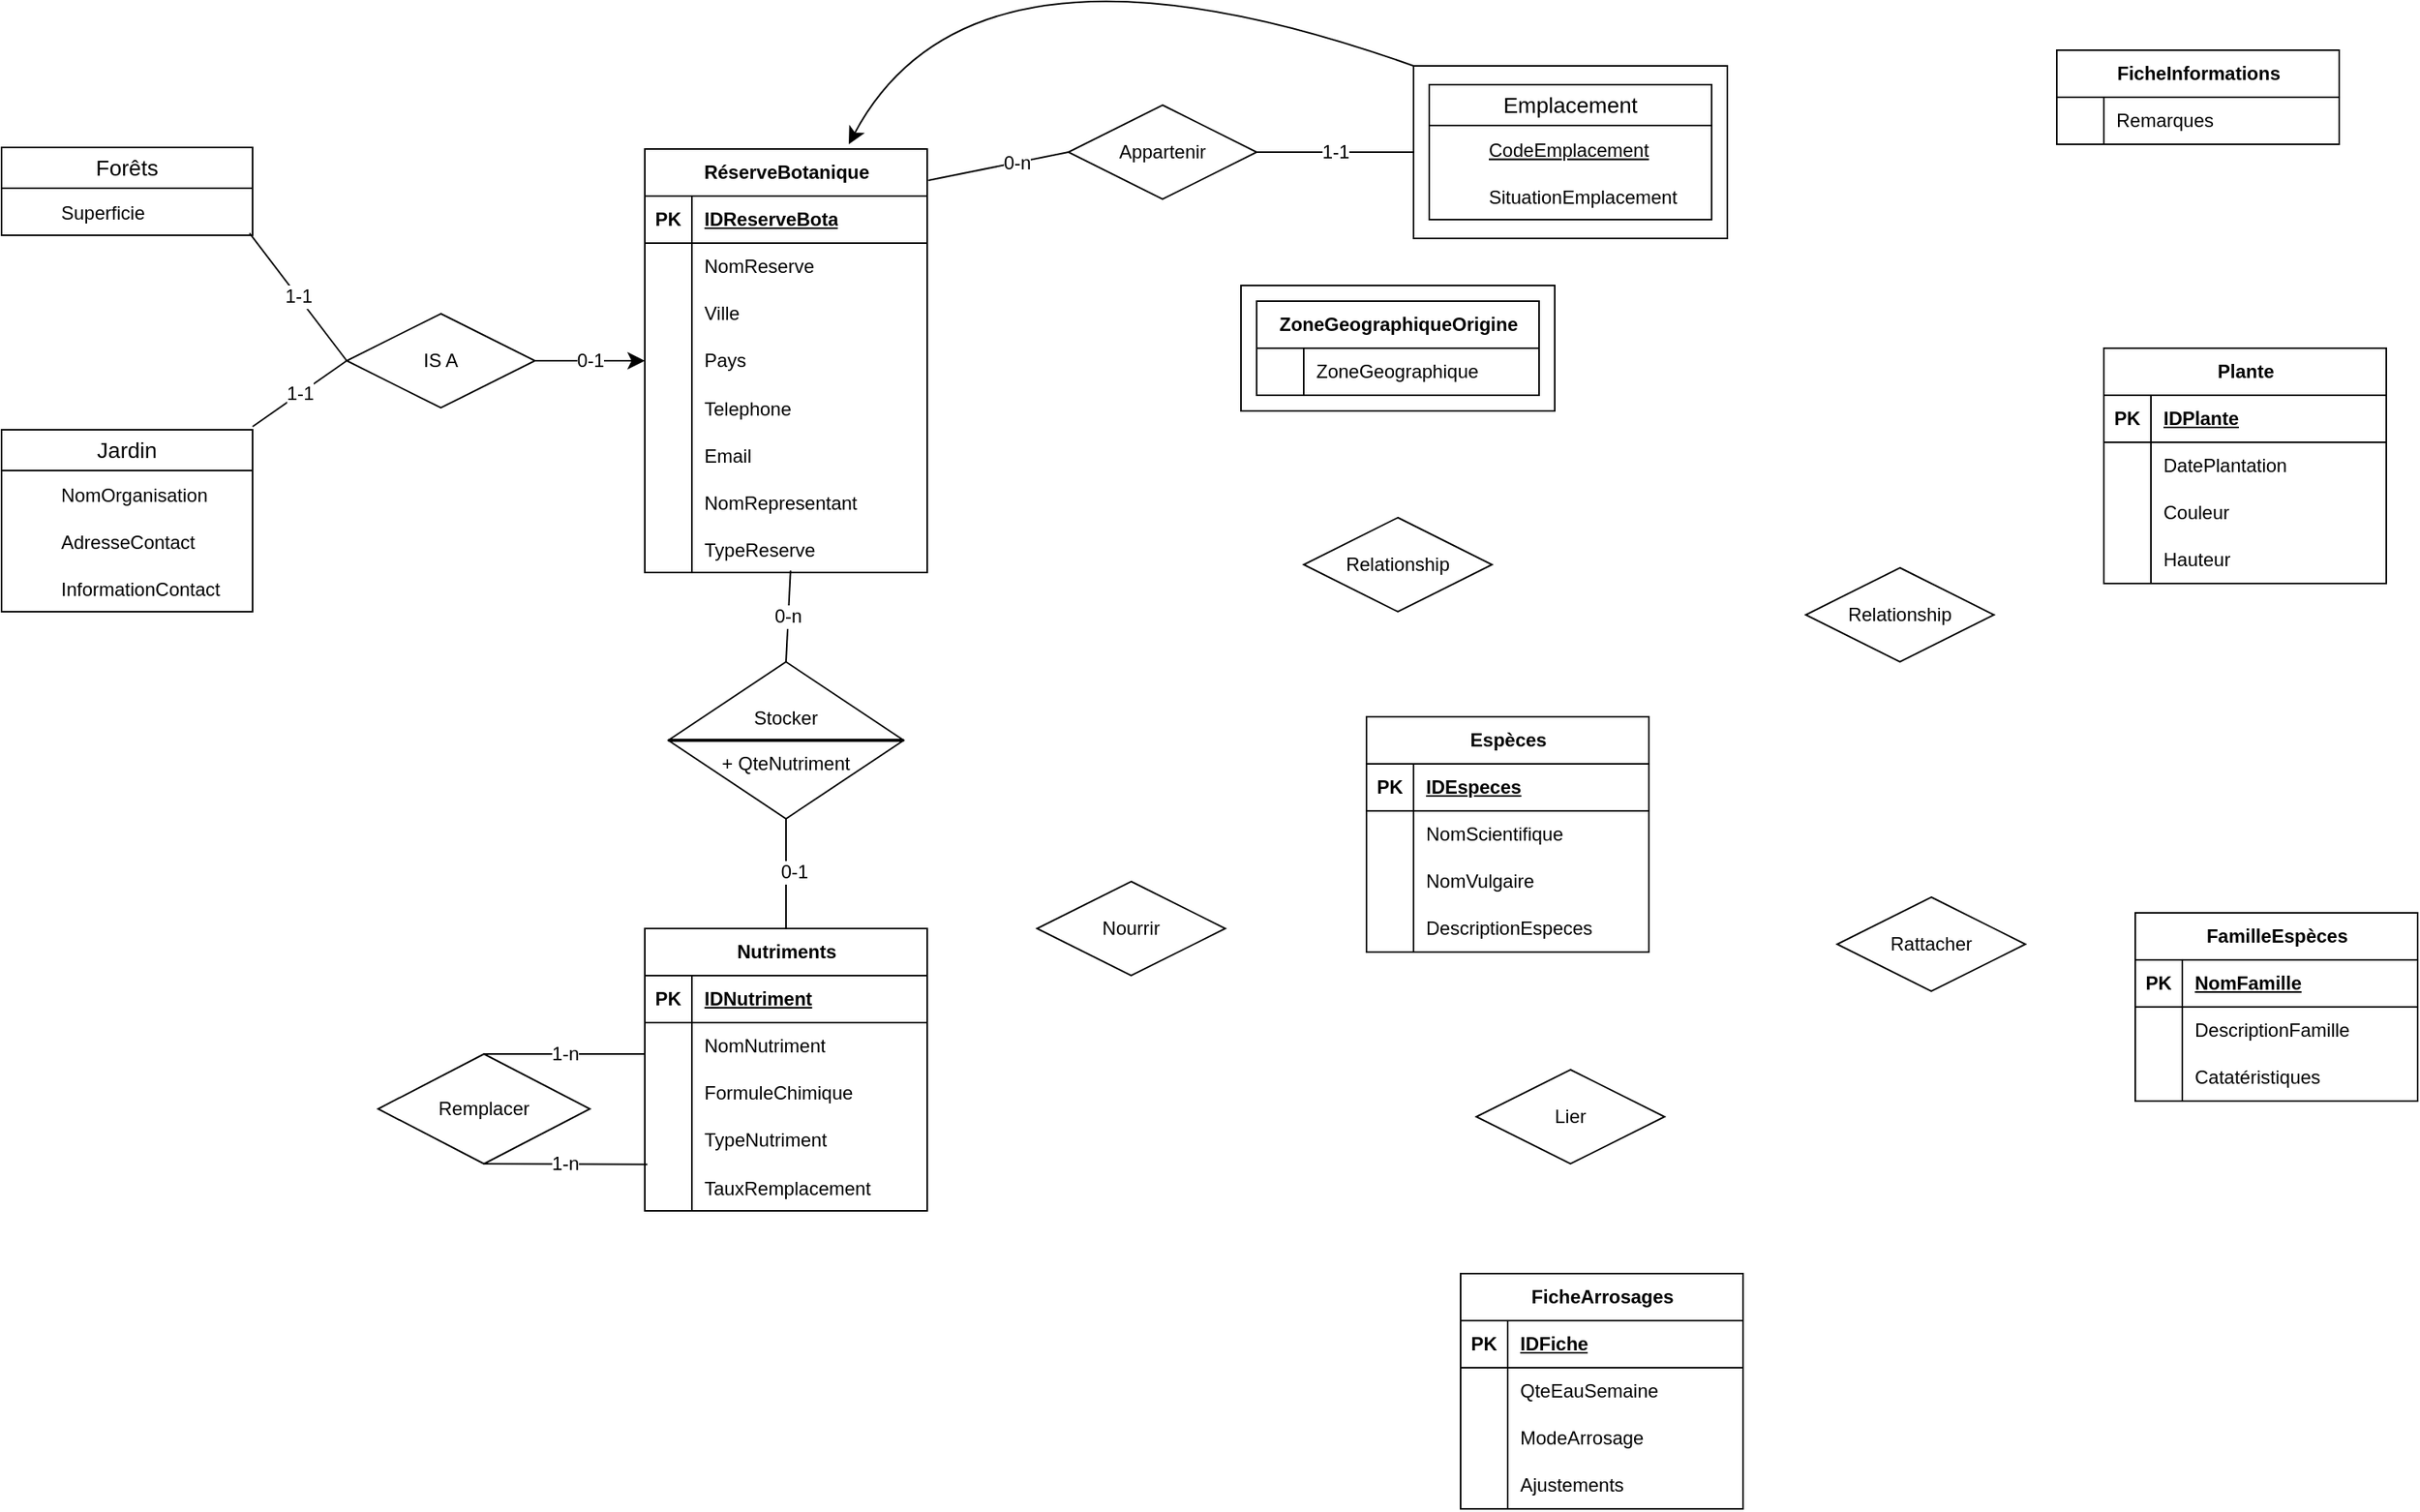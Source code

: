 <mxfile version="24.8.9">
  <diagram id="R2lEEEUBdFMjLlhIrx00" name="Page-1">
    <mxGraphModel dx="1656" dy="947" grid="1" gridSize="10" guides="1" tooltips="1" connect="1" arrows="1" fold="1" page="1" pageScale="1" pageWidth="850" pageHeight="1100" math="0" shadow="0" extFonts="Permanent Marker^https://fonts.googleapis.com/css?family=Permanent+Marker">
      <root>
        <mxCell id="0" />
        <mxCell id="1" parent="0" />
        <mxCell id="3-w4DbUCaK6T4jFXeFeL-981" value="" style="rounded=0;whiteSpace=wrap;html=1;" vertex="1" parent="1">
          <mxGeometry x="890" y="200" width="200" height="80" as="geometry" />
        </mxCell>
        <mxCell id="3-w4DbUCaK6T4jFXeFeL-849" value="" style="rounded=0;whiteSpace=wrap;html=1;" vertex="1" parent="1">
          <mxGeometry x="1000" y="60" width="200" height="110" as="geometry" />
        </mxCell>
        <mxCell id="3-w4DbUCaK6T4jFXeFeL-706" value="RéserveBotanique" style="shape=table;startSize=30;container=1;collapsible=1;childLayout=tableLayout;fixedRows=1;rowLines=0;fontStyle=1;align=center;resizeLast=1;html=1;" vertex="1" parent="1">
          <mxGeometry x="510" y="113" width="180" height="270" as="geometry" />
        </mxCell>
        <mxCell id="3-w4DbUCaK6T4jFXeFeL-707" value="" style="shape=tableRow;horizontal=0;startSize=0;swimlaneHead=0;swimlaneBody=0;fillColor=none;collapsible=0;dropTarget=0;points=[[0,0.5],[1,0.5]];portConstraint=eastwest;top=0;left=0;right=0;bottom=1;" vertex="1" parent="3-w4DbUCaK6T4jFXeFeL-706">
          <mxGeometry y="30" width="180" height="30" as="geometry" />
        </mxCell>
        <mxCell id="3-w4DbUCaK6T4jFXeFeL-708" value="PK" style="shape=partialRectangle;connectable=0;fillColor=none;top=0;left=0;bottom=0;right=0;fontStyle=1;overflow=hidden;whiteSpace=wrap;html=1;" vertex="1" parent="3-w4DbUCaK6T4jFXeFeL-707">
          <mxGeometry width="30" height="30" as="geometry">
            <mxRectangle width="30" height="30" as="alternateBounds" />
          </mxGeometry>
        </mxCell>
        <mxCell id="3-w4DbUCaK6T4jFXeFeL-709" value="IDReserveBota" style="shape=partialRectangle;connectable=0;fillColor=none;top=0;left=0;bottom=0;right=0;align=left;spacingLeft=6;fontStyle=5;overflow=hidden;whiteSpace=wrap;html=1;" vertex="1" parent="3-w4DbUCaK6T4jFXeFeL-707">
          <mxGeometry x="30" width="150" height="30" as="geometry">
            <mxRectangle width="150" height="30" as="alternateBounds" />
          </mxGeometry>
        </mxCell>
        <mxCell id="3-w4DbUCaK6T4jFXeFeL-710" value="" style="shape=tableRow;horizontal=0;startSize=0;swimlaneHead=0;swimlaneBody=0;fillColor=none;collapsible=0;dropTarget=0;points=[[0,0.5],[1,0.5]];portConstraint=eastwest;top=0;left=0;right=0;bottom=0;" vertex="1" parent="3-w4DbUCaK6T4jFXeFeL-706">
          <mxGeometry y="60" width="180" height="30" as="geometry" />
        </mxCell>
        <mxCell id="3-w4DbUCaK6T4jFXeFeL-711" value="" style="shape=partialRectangle;connectable=0;fillColor=none;top=0;left=0;bottom=0;right=0;editable=1;overflow=hidden;whiteSpace=wrap;html=1;" vertex="1" parent="3-w4DbUCaK6T4jFXeFeL-710">
          <mxGeometry width="30" height="30" as="geometry">
            <mxRectangle width="30" height="30" as="alternateBounds" />
          </mxGeometry>
        </mxCell>
        <mxCell id="3-w4DbUCaK6T4jFXeFeL-712" value="NomReserve" style="shape=partialRectangle;connectable=0;fillColor=none;top=0;left=0;bottom=0;right=0;align=left;spacingLeft=6;overflow=hidden;whiteSpace=wrap;html=1;" vertex="1" parent="3-w4DbUCaK6T4jFXeFeL-710">
          <mxGeometry x="30" width="150" height="30" as="geometry">
            <mxRectangle width="150" height="30" as="alternateBounds" />
          </mxGeometry>
        </mxCell>
        <mxCell id="3-w4DbUCaK6T4jFXeFeL-713" value="" style="shape=tableRow;horizontal=0;startSize=0;swimlaneHead=0;swimlaneBody=0;fillColor=none;collapsible=0;dropTarget=0;points=[[0,0.5],[1,0.5]];portConstraint=eastwest;top=0;left=0;right=0;bottom=0;" vertex="1" parent="3-w4DbUCaK6T4jFXeFeL-706">
          <mxGeometry y="90" width="180" height="30" as="geometry" />
        </mxCell>
        <mxCell id="3-w4DbUCaK6T4jFXeFeL-714" value="" style="shape=partialRectangle;connectable=0;fillColor=none;top=0;left=0;bottom=0;right=0;editable=1;overflow=hidden;whiteSpace=wrap;html=1;" vertex="1" parent="3-w4DbUCaK6T4jFXeFeL-713">
          <mxGeometry width="30" height="30" as="geometry">
            <mxRectangle width="30" height="30" as="alternateBounds" />
          </mxGeometry>
        </mxCell>
        <mxCell id="3-w4DbUCaK6T4jFXeFeL-715" value="Ville" style="shape=partialRectangle;connectable=0;fillColor=none;top=0;left=0;bottom=0;right=0;align=left;spacingLeft=6;overflow=hidden;whiteSpace=wrap;html=1;" vertex="1" parent="3-w4DbUCaK6T4jFXeFeL-713">
          <mxGeometry x="30" width="150" height="30" as="geometry">
            <mxRectangle width="150" height="30" as="alternateBounds" />
          </mxGeometry>
        </mxCell>
        <mxCell id="3-w4DbUCaK6T4jFXeFeL-716" value="" style="shape=tableRow;horizontal=0;startSize=0;swimlaneHead=0;swimlaneBody=0;fillColor=none;collapsible=0;dropTarget=0;points=[[0,0.5],[1,0.5]];portConstraint=eastwest;top=0;left=0;right=0;bottom=0;" vertex="1" parent="3-w4DbUCaK6T4jFXeFeL-706">
          <mxGeometry y="120" width="180" height="30" as="geometry" />
        </mxCell>
        <mxCell id="3-w4DbUCaK6T4jFXeFeL-717" value="" style="shape=partialRectangle;connectable=0;fillColor=none;top=0;left=0;bottom=0;right=0;editable=1;overflow=hidden;whiteSpace=wrap;html=1;" vertex="1" parent="3-w4DbUCaK6T4jFXeFeL-716">
          <mxGeometry width="30" height="30" as="geometry">
            <mxRectangle width="30" height="30" as="alternateBounds" />
          </mxGeometry>
        </mxCell>
        <mxCell id="3-w4DbUCaK6T4jFXeFeL-718" value="Pays" style="shape=partialRectangle;connectable=0;fillColor=none;top=0;left=0;bottom=0;right=0;align=left;spacingLeft=6;overflow=hidden;whiteSpace=wrap;html=1;" vertex="1" parent="3-w4DbUCaK6T4jFXeFeL-716">
          <mxGeometry x="30" width="150" height="30" as="geometry">
            <mxRectangle width="150" height="30" as="alternateBounds" />
          </mxGeometry>
        </mxCell>
        <mxCell id="3-w4DbUCaK6T4jFXeFeL-796" value="" style="shape=tableRow;horizontal=0;startSize=0;swimlaneHead=0;swimlaneBody=0;fillColor=none;collapsible=0;dropTarget=0;points=[[0,0.5],[1,0.5]];portConstraint=eastwest;top=0;left=0;right=0;bottom=0;" vertex="1" parent="3-w4DbUCaK6T4jFXeFeL-706">
          <mxGeometry y="150" width="180" height="30" as="geometry" />
        </mxCell>
        <mxCell id="3-w4DbUCaK6T4jFXeFeL-797" value="" style="shape=partialRectangle;connectable=0;fillColor=none;top=0;left=0;bottom=0;right=0;editable=1;overflow=hidden;" vertex="1" parent="3-w4DbUCaK6T4jFXeFeL-796">
          <mxGeometry width="30" height="30" as="geometry">
            <mxRectangle width="30" height="30" as="alternateBounds" />
          </mxGeometry>
        </mxCell>
        <mxCell id="3-w4DbUCaK6T4jFXeFeL-798" value="Telephone" style="shape=partialRectangle;connectable=0;fillColor=none;top=0;left=0;bottom=0;right=0;align=left;spacingLeft=6;overflow=hidden;" vertex="1" parent="3-w4DbUCaK6T4jFXeFeL-796">
          <mxGeometry x="30" width="150" height="30" as="geometry">
            <mxRectangle width="150" height="30" as="alternateBounds" />
          </mxGeometry>
        </mxCell>
        <mxCell id="3-w4DbUCaK6T4jFXeFeL-799" value="" style="shape=tableRow;horizontal=0;startSize=0;swimlaneHead=0;swimlaneBody=0;fillColor=none;collapsible=0;dropTarget=0;points=[[0,0.5],[1,0.5]];portConstraint=eastwest;top=0;left=0;right=0;bottom=0;" vertex="1" parent="3-w4DbUCaK6T4jFXeFeL-706">
          <mxGeometry y="180" width="180" height="30" as="geometry" />
        </mxCell>
        <mxCell id="3-w4DbUCaK6T4jFXeFeL-800" value="" style="shape=partialRectangle;connectable=0;fillColor=none;top=0;left=0;bottom=0;right=0;editable=1;overflow=hidden;" vertex="1" parent="3-w4DbUCaK6T4jFXeFeL-799">
          <mxGeometry width="30" height="30" as="geometry">
            <mxRectangle width="30" height="30" as="alternateBounds" />
          </mxGeometry>
        </mxCell>
        <mxCell id="3-w4DbUCaK6T4jFXeFeL-801" value="Email" style="shape=partialRectangle;connectable=0;fillColor=none;top=0;left=0;bottom=0;right=0;align=left;spacingLeft=6;overflow=hidden;" vertex="1" parent="3-w4DbUCaK6T4jFXeFeL-799">
          <mxGeometry x="30" width="150" height="30" as="geometry">
            <mxRectangle width="150" height="30" as="alternateBounds" />
          </mxGeometry>
        </mxCell>
        <mxCell id="3-w4DbUCaK6T4jFXeFeL-793" value="" style="shape=tableRow;horizontal=0;startSize=0;swimlaneHead=0;swimlaneBody=0;fillColor=none;collapsible=0;dropTarget=0;points=[[0,0.5],[1,0.5]];portConstraint=eastwest;top=0;left=0;right=0;bottom=0;" vertex="1" parent="3-w4DbUCaK6T4jFXeFeL-706">
          <mxGeometry y="210" width="180" height="30" as="geometry" />
        </mxCell>
        <mxCell id="3-w4DbUCaK6T4jFXeFeL-794" value="" style="shape=partialRectangle;connectable=0;fillColor=none;top=0;left=0;bottom=0;right=0;editable=1;overflow=hidden;" vertex="1" parent="3-w4DbUCaK6T4jFXeFeL-793">
          <mxGeometry width="30" height="30" as="geometry">
            <mxRectangle width="30" height="30" as="alternateBounds" />
          </mxGeometry>
        </mxCell>
        <mxCell id="3-w4DbUCaK6T4jFXeFeL-795" value="NomRepresentant" style="shape=partialRectangle;connectable=0;fillColor=none;top=0;left=0;bottom=0;right=0;align=left;spacingLeft=6;overflow=hidden;" vertex="1" parent="3-w4DbUCaK6T4jFXeFeL-793">
          <mxGeometry x="30" width="150" height="30" as="geometry">
            <mxRectangle width="150" height="30" as="alternateBounds" />
          </mxGeometry>
        </mxCell>
        <mxCell id="3-w4DbUCaK6T4jFXeFeL-802" value="" style="shape=tableRow;horizontal=0;startSize=0;swimlaneHead=0;swimlaneBody=0;fillColor=none;collapsible=0;dropTarget=0;points=[[0,0.5],[1,0.5]];portConstraint=eastwest;top=0;left=0;right=0;bottom=0;" vertex="1" parent="3-w4DbUCaK6T4jFXeFeL-706">
          <mxGeometry y="240" width="180" height="30" as="geometry" />
        </mxCell>
        <mxCell id="3-w4DbUCaK6T4jFXeFeL-803" value="" style="shape=partialRectangle;connectable=0;fillColor=none;top=0;left=0;bottom=0;right=0;editable=1;overflow=hidden;" vertex="1" parent="3-w4DbUCaK6T4jFXeFeL-802">
          <mxGeometry width="30" height="30" as="geometry">
            <mxRectangle width="30" height="30" as="alternateBounds" />
          </mxGeometry>
        </mxCell>
        <mxCell id="3-w4DbUCaK6T4jFXeFeL-804" value="TypeReserve" style="shape=partialRectangle;connectable=0;fillColor=none;top=0;left=0;bottom=0;right=0;align=left;spacingLeft=6;overflow=hidden;" vertex="1" parent="3-w4DbUCaK6T4jFXeFeL-802">
          <mxGeometry x="30" width="150" height="30" as="geometry">
            <mxRectangle width="150" height="30" as="alternateBounds" />
          </mxGeometry>
        </mxCell>
        <mxCell id="3-w4DbUCaK6T4jFXeFeL-722" value="Forêts" style="swimlane;fontStyle=0;childLayout=stackLayout;horizontal=1;startSize=26;horizontalStack=0;resizeParent=1;resizeParentMax=0;resizeLast=0;collapsible=1;marginBottom=0;align=center;fontSize=14;margin=3;double=1;whiteSpace=wrap;" vertex="1" parent="1">
          <mxGeometry x="100" y="112" width="160" height="56" as="geometry" />
        </mxCell>
        <mxCell id="3-w4DbUCaK6T4jFXeFeL-764" value="" style="shape=table;startSize=0;container=1;collapsible=1;childLayout=tableLayout;fixedRows=1;rowLines=0;fontStyle=0;align=center;resizeLast=1;strokeColor=none;fillColor=none;collapsible=0;whiteSpace=wrap;html=1;" vertex="1" parent="3-w4DbUCaK6T4jFXeFeL-722">
          <mxGeometry y="26" width="160" height="30" as="geometry" />
        </mxCell>
        <mxCell id="3-w4DbUCaK6T4jFXeFeL-765" value="" style="shape=tableRow;horizontal=0;startSize=0;swimlaneHead=0;swimlaneBody=0;fillColor=none;collapsible=0;dropTarget=0;points=[[0,0.5],[1,0.5]];portConstraint=eastwest;top=0;left=0;right=0;bottom=0;" vertex="1" parent="3-w4DbUCaK6T4jFXeFeL-764">
          <mxGeometry width="160" height="30" as="geometry" />
        </mxCell>
        <mxCell id="3-w4DbUCaK6T4jFXeFeL-766" value="" style="shape=partialRectangle;connectable=0;fillColor=none;top=0;left=0;bottom=0;right=0;editable=1;overflow=hidden;" vertex="1" parent="3-w4DbUCaK6T4jFXeFeL-765">
          <mxGeometry width="30" height="30" as="geometry">
            <mxRectangle width="30" height="30" as="alternateBounds" />
          </mxGeometry>
        </mxCell>
        <mxCell id="3-w4DbUCaK6T4jFXeFeL-767" value="Superficie" style="shape=partialRectangle;connectable=0;fillColor=none;top=0;left=0;bottom=0;right=0;align=left;spacingLeft=6;overflow=hidden;" vertex="1" parent="3-w4DbUCaK6T4jFXeFeL-765">
          <mxGeometry x="30" width="130" height="30" as="geometry">
            <mxRectangle width="130" height="30" as="alternateBounds" />
          </mxGeometry>
        </mxCell>
        <mxCell id="3-w4DbUCaK6T4jFXeFeL-850" value="Emplacement" style="swimlane;fontStyle=0;childLayout=stackLayout;horizontal=1;startSize=26;horizontalStack=0;resizeParent=1;resizeParentMax=0;resizeLast=0;collapsible=1;marginBottom=0;align=center;fontSize=14;margin=3;double=1;whiteSpace=wrap;" vertex="1" parent="1">
          <mxGeometry x="1010" y="72" width="180" height="86" as="geometry" />
        </mxCell>
        <mxCell id="3-w4DbUCaK6T4jFXeFeL-851" value="" style="shape=table;startSize=0;container=1;collapsible=1;childLayout=tableLayout;fixedRows=1;rowLines=0;fontStyle=0;align=center;resizeLast=1;strokeColor=none;fillColor=none;collapsible=0;whiteSpace=wrap;html=1;" vertex="1" parent="3-w4DbUCaK6T4jFXeFeL-850">
          <mxGeometry y="26" width="180" height="60" as="geometry" />
        </mxCell>
        <mxCell id="3-w4DbUCaK6T4jFXeFeL-852" value="" style="shape=tableRow;horizontal=0;startSize=0;swimlaneHead=0;swimlaneBody=0;fillColor=none;collapsible=0;dropTarget=0;points=[[0,0.5],[1,0.5]];portConstraint=eastwest;top=0;left=0;right=0;bottom=0;" vertex="1" parent="3-w4DbUCaK6T4jFXeFeL-851">
          <mxGeometry width="180" height="30" as="geometry" />
        </mxCell>
        <mxCell id="3-w4DbUCaK6T4jFXeFeL-853" value="" style="shape=partialRectangle;connectable=0;fillColor=none;top=0;left=0;bottom=0;right=0;editable=1;overflow=hidden;" vertex="1" parent="3-w4DbUCaK6T4jFXeFeL-852">
          <mxGeometry width="30" height="30" as="geometry">
            <mxRectangle width="30" height="30" as="alternateBounds" />
          </mxGeometry>
        </mxCell>
        <mxCell id="3-w4DbUCaK6T4jFXeFeL-854" value="CodeEmplacement" style="shape=partialRectangle;connectable=0;fillColor=none;top=0;left=0;bottom=0;right=0;align=left;spacingLeft=6;overflow=hidden;fontStyle=4" vertex="1" parent="3-w4DbUCaK6T4jFXeFeL-852">
          <mxGeometry x="30" width="150" height="30" as="geometry">
            <mxRectangle width="150" height="30" as="alternateBounds" />
          </mxGeometry>
        </mxCell>
        <mxCell id="3-w4DbUCaK6T4jFXeFeL-857" value="" style="shape=tableRow;horizontal=0;startSize=0;swimlaneHead=0;swimlaneBody=0;fillColor=none;collapsible=0;dropTarget=0;points=[[0,0.5],[1,0.5]];portConstraint=eastwest;top=0;left=0;right=0;bottom=0;" vertex="1" parent="3-w4DbUCaK6T4jFXeFeL-851">
          <mxGeometry y="30" width="180" height="30" as="geometry" />
        </mxCell>
        <mxCell id="3-w4DbUCaK6T4jFXeFeL-858" value="" style="shape=partialRectangle;connectable=0;fillColor=none;top=0;left=0;bottom=0;right=0;editable=1;overflow=hidden;" vertex="1" parent="3-w4DbUCaK6T4jFXeFeL-857">
          <mxGeometry width="30" height="30" as="geometry">
            <mxRectangle width="30" height="30" as="alternateBounds" />
          </mxGeometry>
        </mxCell>
        <mxCell id="3-w4DbUCaK6T4jFXeFeL-859" value="SituationEmplacement" style="shape=partialRectangle;connectable=0;fillColor=none;top=0;left=0;bottom=0;right=0;align=left;spacingLeft=6;overflow=hidden;" vertex="1" parent="3-w4DbUCaK6T4jFXeFeL-857">
          <mxGeometry x="30" width="150" height="30" as="geometry">
            <mxRectangle width="150" height="30" as="alternateBounds" />
          </mxGeometry>
        </mxCell>
        <mxCell id="3-w4DbUCaK6T4jFXeFeL-769" value="Jardin" style="swimlane;fontStyle=0;childLayout=stackLayout;horizontal=1;startSize=26;horizontalStack=0;resizeParent=1;resizeParentMax=0;resizeLast=0;collapsible=1;marginBottom=0;align=center;fontSize=14;margin=3;double=1;whiteSpace=wrap;" vertex="1" parent="1">
          <mxGeometry x="100" y="292" width="160" height="116" as="geometry" />
        </mxCell>
        <mxCell id="3-w4DbUCaK6T4jFXeFeL-770" value="" style="shape=table;startSize=0;container=1;collapsible=1;childLayout=tableLayout;fixedRows=1;rowLines=0;fontStyle=0;align=center;resizeLast=1;strokeColor=none;fillColor=none;collapsible=0;whiteSpace=wrap;html=1;" vertex="1" parent="3-w4DbUCaK6T4jFXeFeL-769">
          <mxGeometry y="26" width="160" height="90" as="geometry" />
        </mxCell>
        <mxCell id="3-w4DbUCaK6T4jFXeFeL-771" value="" style="shape=tableRow;horizontal=0;startSize=0;swimlaneHead=0;swimlaneBody=0;fillColor=none;collapsible=0;dropTarget=0;points=[[0,0.5],[1,0.5]];portConstraint=eastwest;top=0;left=0;right=0;bottom=0;" vertex="1" parent="3-w4DbUCaK6T4jFXeFeL-770">
          <mxGeometry width="160" height="30" as="geometry" />
        </mxCell>
        <mxCell id="3-w4DbUCaK6T4jFXeFeL-772" value="" style="shape=partialRectangle;connectable=0;fillColor=none;top=0;left=0;bottom=0;right=0;editable=1;overflow=hidden;" vertex="1" parent="3-w4DbUCaK6T4jFXeFeL-771">
          <mxGeometry width="30" height="30" as="geometry">
            <mxRectangle width="30" height="30" as="alternateBounds" />
          </mxGeometry>
        </mxCell>
        <mxCell id="3-w4DbUCaK6T4jFXeFeL-773" value="NomOrganisation" style="shape=partialRectangle;connectable=0;fillColor=none;top=0;left=0;bottom=0;right=0;align=left;spacingLeft=6;overflow=hidden;" vertex="1" parent="3-w4DbUCaK6T4jFXeFeL-771">
          <mxGeometry x="30" width="130" height="30" as="geometry">
            <mxRectangle width="130" height="30" as="alternateBounds" />
          </mxGeometry>
        </mxCell>
        <mxCell id="3-w4DbUCaK6T4jFXeFeL-787" value="" style="shape=tableRow;horizontal=0;startSize=0;swimlaneHead=0;swimlaneBody=0;fillColor=none;collapsible=0;dropTarget=0;points=[[0,0.5],[1,0.5]];portConstraint=eastwest;top=0;left=0;right=0;bottom=0;" vertex="1" parent="3-w4DbUCaK6T4jFXeFeL-770">
          <mxGeometry y="30" width="160" height="30" as="geometry" />
        </mxCell>
        <mxCell id="3-w4DbUCaK6T4jFXeFeL-788" value="" style="shape=partialRectangle;connectable=0;fillColor=none;top=0;left=0;bottom=0;right=0;editable=1;overflow=hidden;" vertex="1" parent="3-w4DbUCaK6T4jFXeFeL-787">
          <mxGeometry width="30" height="30" as="geometry">
            <mxRectangle width="30" height="30" as="alternateBounds" />
          </mxGeometry>
        </mxCell>
        <mxCell id="3-w4DbUCaK6T4jFXeFeL-789" value="AdresseContact" style="shape=partialRectangle;connectable=0;fillColor=none;top=0;left=0;bottom=0;right=0;align=left;spacingLeft=6;overflow=hidden;" vertex="1" parent="3-w4DbUCaK6T4jFXeFeL-787">
          <mxGeometry x="30" width="130" height="30" as="geometry">
            <mxRectangle width="130" height="30" as="alternateBounds" />
          </mxGeometry>
        </mxCell>
        <mxCell id="3-w4DbUCaK6T4jFXeFeL-790" value="" style="shape=tableRow;horizontal=0;startSize=0;swimlaneHead=0;swimlaneBody=0;fillColor=none;collapsible=0;dropTarget=0;points=[[0,0.5],[1,0.5]];portConstraint=eastwest;top=0;left=0;right=0;bottom=0;" vertex="1" parent="3-w4DbUCaK6T4jFXeFeL-770">
          <mxGeometry y="60" width="160" height="30" as="geometry" />
        </mxCell>
        <mxCell id="3-w4DbUCaK6T4jFXeFeL-791" value="" style="shape=partialRectangle;connectable=0;fillColor=none;top=0;left=0;bottom=0;right=0;editable=1;overflow=hidden;" vertex="1" parent="3-w4DbUCaK6T4jFXeFeL-790">
          <mxGeometry width="30" height="30" as="geometry">
            <mxRectangle width="30" height="30" as="alternateBounds" />
          </mxGeometry>
        </mxCell>
        <mxCell id="3-w4DbUCaK6T4jFXeFeL-792" value="InformationContact" style="shape=partialRectangle;connectable=0;fillColor=none;top=0;left=0;bottom=0;right=0;align=left;spacingLeft=6;overflow=hidden;" vertex="1" parent="3-w4DbUCaK6T4jFXeFeL-790">
          <mxGeometry x="30" width="130" height="30" as="geometry">
            <mxRectangle width="130" height="30" as="alternateBounds" />
          </mxGeometry>
        </mxCell>
        <mxCell id="3-w4DbUCaK6T4jFXeFeL-806" value="IS A" style="shape=rhombus;perimeter=rhombusPerimeter;whiteSpace=wrap;html=1;align=center;" vertex="1" parent="1">
          <mxGeometry x="320" y="218" width="120" height="60" as="geometry" />
        </mxCell>
        <mxCell id="3-w4DbUCaK6T4jFXeFeL-813" value="1-1" style="endArrow=none;html=1;rounded=0;fontSize=12;startSize=8;endSize=8;curved=1;exitX=0.988;exitY=0.956;exitDx=0;exitDy=0;entryX=0;entryY=0.5;entryDx=0;entryDy=0;exitPerimeter=0;" edge="1" parent="1" source="3-w4DbUCaK6T4jFXeFeL-765" target="3-w4DbUCaK6T4jFXeFeL-806">
          <mxGeometry relative="1" as="geometry">
            <mxPoint x="270" y="180" as="sourcePoint" />
            <mxPoint x="460" y="160" as="targetPoint" />
          </mxGeometry>
        </mxCell>
        <mxCell id="3-w4DbUCaK6T4jFXeFeL-814" value="1-1" style="endArrow=none;html=1;rounded=0;fontSize=12;startSize=8;endSize=8;curved=1;entryX=0;entryY=0.5;entryDx=0;entryDy=0;" edge="1" parent="1" target="3-w4DbUCaK6T4jFXeFeL-806">
          <mxGeometry relative="1" as="geometry">
            <mxPoint x="260" y="290" as="sourcePoint" />
            <mxPoint x="470" y="330" as="targetPoint" />
          </mxGeometry>
        </mxCell>
        <mxCell id="3-w4DbUCaK6T4jFXeFeL-816" value="Nutriments" style="shape=table;startSize=30;container=1;collapsible=1;childLayout=tableLayout;fixedRows=1;rowLines=0;fontStyle=1;align=center;resizeLast=1;html=1;" vertex="1" parent="1">
          <mxGeometry x="510" y="610" width="180" height="180" as="geometry" />
        </mxCell>
        <mxCell id="3-w4DbUCaK6T4jFXeFeL-817" value="" style="shape=tableRow;horizontal=0;startSize=0;swimlaneHead=0;swimlaneBody=0;fillColor=none;collapsible=0;dropTarget=0;points=[[0,0.5],[1,0.5]];portConstraint=eastwest;top=0;left=0;right=0;bottom=1;" vertex="1" parent="3-w4DbUCaK6T4jFXeFeL-816">
          <mxGeometry y="30" width="180" height="30" as="geometry" />
        </mxCell>
        <mxCell id="3-w4DbUCaK6T4jFXeFeL-818" value="PK" style="shape=partialRectangle;connectable=0;fillColor=none;top=0;left=0;bottom=0;right=0;fontStyle=1;overflow=hidden;whiteSpace=wrap;html=1;" vertex="1" parent="3-w4DbUCaK6T4jFXeFeL-817">
          <mxGeometry width="30" height="30" as="geometry">
            <mxRectangle width="30" height="30" as="alternateBounds" />
          </mxGeometry>
        </mxCell>
        <mxCell id="3-w4DbUCaK6T4jFXeFeL-819" value="IDNutriment" style="shape=partialRectangle;connectable=0;fillColor=none;top=0;left=0;bottom=0;right=0;align=left;spacingLeft=6;fontStyle=5;overflow=hidden;whiteSpace=wrap;html=1;" vertex="1" parent="3-w4DbUCaK6T4jFXeFeL-817">
          <mxGeometry x="30" width="150" height="30" as="geometry">
            <mxRectangle width="150" height="30" as="alternateBounds" />
          </mxGeometry>
        </mxCell>
        <mxCell id="3-w4DbUCaK6T4jFXeFeL-820" value="" style="shape=tableRow;horizontal=0;startSize=0;swimlaneHead=0;swimlaneBody=0;fillColor=none;collapsible=0;dropTarget=0;points=[[0,0.5],[1,0.5]];portConstraint=eastwest;top=0;left=0;right=0;bottom=0;" vertex="1" parent="3-w4DbUCaK6T4jFXeFeL-816">
          <mxGeometry y="60" width="180" height="30" as="geometry" />
        </mxCell>
        <mxCell id="3-w4DbUCaK6T4jFXeFeL-821" value="" style="shape=partialRectangle;connectable=0;fillColor=none;top=0;left=0;bottom=0;right=0;editable=1;overflow=hidden;whiteSpace=wrap;html=1;" vertex="1" parent="3-w4DbUCaK6T4jFXeFeL-820">
          <mxGeometry width="30" height="30" as="geometry">
            <mxRectangle width="30" height="30" as="alternateBounds" />
          </mxGeometry>
        </mxCell>
        <mxCell id="3-w4DbUCaK6T4jFXeFeL-822" value="NomNutriment" style="shape=partialRectangle;connectable=0;fillColor=none;top=0;left=0;bottom=0;right=0;align=left;spacingLeft=6;overflow=hidden;whiteSpace=wrap;html=1;" vertex="1" parent="3-w4DbUCaK6T4jFXeFeL-820">
          <mxGeometry x="30" width="150" height="30" as="geometry">
            <mxRectangle width="150" height="30" as="alternateBounds" />
          </mxGeometry>
        </mxCell>
        <mxCell id="3-w4DbUCaK6T4jFXeFeL-823" value="" style="shape=tableRow;horizontal=0;startSize=0;swimlaneHead=0;swimlaneBody=0;fillColor=none;collapsible=0;dropTarget=0;points=[[0,0.5],[1,0.5]];portConstraint=eastwest;top=0;left=0;right=0;bottom=0;" vertex="1" parent="3-w4DbUCaK6T4jFXeFeL-816">
          <mxGeometry y="90" width="180" height="30" as="geometry" />
        </mxCell>
        <mxCell id="3-w4DbUCaK6T4jFXeFeL-824" value="" style="shape=partialRectangle;connectable=0;fillColor=none;top=0;left=0;bottom=0;right=0;editable=1;overflow=hidden;whiteSpace=wrap;html=1;" vertex="1" parent="3-w4DbUCaK6T4jFXeFeL-823">
          <mxGeometry width="30" height="30" as="geometry">
            <mxRectangle width="30" height="30" as="alternateBounds" />
          </mxGeometry>
        </mxCell>
        <mxCell id="3-w4DbUCaK6T4jFXeFeL-825" value="FormuleChimique" style="shape=partialRectangle;connectable=0;fillColor=none;top=0;left=0;bottom=0;right=0;align=left;spacingLeft=6;overflow=hidden;whiteSpace=wrap;html=1;" vertex="1" parent="3-w4DbUCaK6T4jFXeFeL-823">
          <mxGeometry x="30" width="150" height="30" as="geometry">
            <mxRectangle width="150" height="30" as="alternateBounds" />
          </mxGeometry>
        </mxCell>
        <mxCell id="3-w4DbUCaK6T4jFXeFeL-826" value="" style="shape=tableRow;horizontal=0;startSize=0;swimlaneHead=0;swimlaneBody=0;fillColor=none;collapsible=0;dropTarget=0;points=[[0,0.5],[1,0.5]];portConstraint=eastwest;top=0;left=0;right=0;bottom=0;" vertex="1" parent="3-w4DbUCaK6T4jFXeFeL-816">
          <mxGeometry y="120" width="180" height="30" as="geometry" />
        </mxCell>
        <mxCell id="3-w4DbUCaK6T4jFXeFeL-827" value="" style="shape=partialRectangle;connectable=0;fillColor=none;top=0;left=0;bottom=0;right=0;editable=1;overflow=hidden;whiteSpace=wrap;html=1;" vertex="1" parent="3-w4DbUCaK6T4jFXeFeL-826">
          <mxGeometry width="30" height="30" as="geometry">
            <mxRectangle width="30" height="30" as="alternateBounds" />
          </mxGeometry>
        </mxCell>
        <mxCell id="3-w4DbUCaK6T4jFXeFeL-828" value="TypeNutriment" style="shape=partialRectangle;connectable=0;fillColor=none;top=0;left=0;bottom=0;right=0;align=left;spacingLeft=6;overflow=hidden;whiteSpace=wrap;html=1;" vertex="1" parent="3-w4DbUCaK6T4jFXeFeL-826">
          <mxGeometry x="30" width="150" height="30" as="geometry">
            <mxRectangle width="150" height="30" as="alternateBounds" />
          </mxGeometry>
        </mxCell>
        <mxCell id="3-w4DbUCaK6T4jFXeFeL-829" value="" style="shape=tableRow;horizontal=0;startSize=0;swimlaneHead=0;swimlaneBody=0;fillColor=none;collapsible=0;dropTarget=0;points=[[0,0.5],[1,0.5]];portConstraint=eastwest;top=0;left=0;right=0;bottom=0;" vertex="1" parent="3-w4DbUCaK6T4jFXeFeL-816">
          <mxGeometry y="150" width="180" height="30" as="geometry" />
        </mxCell>
        <mxCell id="3-w4DbUCaK6T4jFXeFeL-830" value="" style="shape=partialRectangle;connectable=0;fillColor=none;top=0;left=0;bottom=0;right=0;editable=1;overflow=hidden;" vertex="1" parent="3-w4DbUCaK6T4jFXeFeL-829">
          <mxGeometry width="30" height="30" as="geometry">
            <mxRectangle width="30" height="30" as="alternateBounds" />
          </mxGeometry>
        </mxCell>
        <mxCell id="3-w4DbUCaK6T4jFXeFeL-831" value="TauxRemplacement" style="shape=partialRectangle;connectable=0;fillColor=none;top=0;left=0;bottom=0;right=0;align=left;spacingLeft=6;overflow=hidden;" vertex="1" parent="3-w4DbUCaK6T4jFXeFeL-829">
          <mxGeometry x="30" width="150" height="30" as="geometry">
            <mxRectangle width="150" height="30" as="alternateBounds" />
          </mxGeometry>
        </mxCell>
        <mxCell id="3-w4DbUCaK6T4jFXeFeL-837" value="Remplacer" style="shape=rhombus;perimeter=rhombusPerimeter;whiteSpace=wrap;html=1;align=center;" vertex="1" parent="1">
          <mxGeometry x="340" y="690" width="135" height="70" as="geometry" />
        </mxCell>
        <mxCell id="3-w4DbUCaK6T4jFXeFeL-838" value="1-n" style="endArrow=none;html=1;rounded=0;fontSize=12;startSize=8;endSize=8;curved=1;exitX=0.5;exitY=0;exitDx=0;exitDy=0;" edge="1" parent="1" source="3-w4DbUCaK6T4jFXeFeL-837">
          <mxGeometry relative="1" as="geometry">
            <mxPoint x="320" y="650" as="sourcePoint" />
            <mxPoint x="510" y="690" as="targetPoint" />
          </mxGeometry>
        </mxCell>
        <mxCell id="3-w4DbUCaK6T4jFXeFeL-839" value="1-n" style="endArrow=none;html=1;rounded=0;fontSize=12;startSize=8;endSize=8;curved=1;exitX=0.5;exitY=1;exitDx=0;exitDy=0;entryX=0.009;entryY=0.012;entryDx=0;entryDy=0;entryPerimeter=0;" edge="1" parent="1" source="3-w4DbUCaK6T4jFXeFeL-837" target="3-w4DbUCaK6T4jFXeFeL-829">
          <mxGeometry relative="1" as="geometry">
            <mxPoint x="290" y="860" as="sourcePoint" />
            <mxPoint x="460" y="830" as="targetPoint" />
          </mxGeometry>
        </mxCell>
        <mxCell id="3-w4DbUCaK6T4jFXeFeL-840" value="&lt;div&gt;Stocker&lt;/div&gt;&lt;div&gt;&lt;br&gt;&lt;/div&gt;&lt;div&gt;+ QteNutriment&lt;/div&gt;" style="shape=rhombus;perimeter=rhombusPerimeter;whiteSpace=wrap;html=1;align=center;" vertex="1" parent="1">
          <mxGeometry x="525" y="440" width="150" height="100" as="geometry" />
        </mxCell>
        <mxCell id="3-w4DbUCaK6T4jFXeFeL-843" value="" style="line;strokeWidth=2;html=1;" vertex="1" parent="1">
          <mxGeometry x="525" y="485" width="150" height="10" as="geometry" />
        </mxCell>
        <mxCell id="3-w4DbUCaK6T4jFXeFeL-846" value="" style="endArrow=none;html=1;rounded=0;fontSize=12;startSize=8;endSize=8;curved=1;entryX=0.5;entryY=0;entryDx=0;entryDy=0;exitX=0.5;exitY=1;exitDx=0;exitDy=0;" edge="1" parent="1" source="3-w4DbUCaK6T4jFXeFeL-840" target="3-w4DbUCaK6T4jFXeFeL-816">
          <mxGeometry relative="1" as="geometry">
            <mxPoint x="450" y="530" as="sourcePoint" />
            <mxPoint x="610" y="530" as="targetPoint" />
          </mxGeometry>
        </mxCell>
        <mxCell id="3-w4DbUCaK6T4jFXeFeL-847" value="0-1" style="edgeLabel;html=1;align=center;verticalAlign=middle;resizable=0;points=[];fontSize=12;" vertex="1" connectable="0" parent="3-w4DbUCaK6T4jFXeFeL-846">
          <mxGeometry x="-0.039" y="5" relative="1" as="geometry">
            <mxPoint as="offset" />
          </mxGeometry>
        </mxCell>
        <mxCell id="3-w4DbUCaK6T4jFXeFeL-848" value="0-n" style="endArrow=none;html=1;rounded=0;fontSize=12;startSize=8;endSize=8;curved=1;entryX=0.5;entryY=0;entryDx=0;entryDy=0;exitX=0.516;exitY=0.958;exitDx=0;exitDy=0;exitPerimeter=0;" edge="1" parent="1" source="3-w4DbUCaK6T4jFXeFeL-802" target="3-w4DbUCaK6T4jFXeFeL-840">
          <mxGeometry relative="1" as="geometry">
            <mxPoint x="610" y="390" as="sourcePoint" />
            <mxPoint x="560" y="440" as="targetPoint" />
          </mxGeometry>
        </mxCell>
        <mxCell id="3-w4DbUCaK6T4jFXeFeL-855" value="Appartenir" style="shape=rhombus;perimeter=rhombusPerimeter;whiteSpace=wrap;html=1;align=center;" vertex="1" parent="1">
          <mxGeometry x="780" y="85" width="120" height="60" as="geometry" />
        </mxCell>
        <mxCell id="3-w4DbUCaK6T4jFXeFeL-856" value="1-1" style="endArrow=none;html=1;rounded=0;fontSize=12;startSize=8;endSize=8;curved=1;entryX=0;entryY=0.5;entryDx=0;entryDy=0;exitX=1;exitY=0.5;exitDx=0;exitDy=0;" edge="1" parent="1" source="3-w4DbUCaK6T4jFXeFeL-855" target="3-w4DbUCaK6T4jFXeFeL-849">
          <mxGeometry relative="1" as="geometry">
            <mxPoint x="830" y="180" as="sourcePoint" />
            <mxPoint x="990" y="180" as="targetPoint" />
          </mxGeometry>
        </mxCell>
        <mxCell id="3-w4DbUCaK6T4jFXeFeL-861" value="" style="endArrow=none;html=1;rounded=0;fontSize=12;startSize=8;endSize=8;curved=1;entryX=0;entryY=0.5;entryDx=0;entryDy=0;exitX=1.004;exitY=0.074;exitDx=0;exitDy=0;exitPerimeter=0;" edge="1" parent="1">
          <mxGeometry relative="1" as="geometry">
            <mxPoint x="690.72" y="132.98" as="sourcePoint" />
            <mxPoint x="780" y="115" as="targetPoint" />
          </mxGeometry>
        </mxCell>
        <mxCell id="3-w4DbUCaK6T4jFXeFeL-862" value="0-n" style="edgeLabel;html=1;align=center;verticalAlign=middle;resizable=0;points=[];fontSize=12;" vertex="1" connectable="0" parent="3-w4DbUCaK6T4jFXeFeL-861">
          <mxGeometry x="0.249" relative="1" as="geometry">
            <mxPoint as="offset" />
          </mxGeometry>
        </mxCell>
        <mxCell id="3-w4DbUCaK6T4jFXeFeL-867" value="" style="endArrow=classic;html=1;rounded=0;fontSize=12;startSize=8;endSize=8;curved=1;exitX=0;exitY=0;exitDx=0;exitDy=0;" edge="1" parent="1" source="3-w4DbUCaK6T4jFXeFeL-849">
          <mxGeometry width="50" height="50" relative="1" as="geometry">
            <mxPoint x="860" y="430" as="sourcePoint" />
            <mxPoint x="640" y="110" as="targetPoint" />
            <Array as="points">
              <mxPoint x="720" y="-40" />
            </Array>
          </mxGeometry>
        </mxCell>
        <mxCell id="3-w4DbUCaK6T4jFXeFeL-869" value="0-1" style="endArrow=classic;html=1;rounded=0;fontSize=12;startSize=8;endSize=8;curved=1;entryX=0;entryY=0.5;entryDx=0;entryDy=0;exitX=1;exitY=0.5;exitDx=0;exitDy=0;" edge="1" parent="1" source="3-w4DbUCaK6T4jFXeFeL-806" target="3-w4DbUCaK6T4jFXeFeL-716">
          <mxGeometry width="50" height="50" relative="1" as="geometry">
            <mxPoint x="370" y="380" as="sourcePoint" />
            <mxPoint x="420" y="330" as="targetPoint" />
          </mxGeometry>
        </mxCell>
        <mxCell id="3-w4DbUCaK6T4jFXeFeL-870" value="Espèces" style="shape=table;startSize=30;container=1;collapsible=1;childLayout=tableLayout;fixedRows=1;rowLines=0;fontStyle=1;align=center;resizeLast=1;html=1;" vertex="1" parent="1">
          <mxGeometry x="970" y="475" width="180" height="150" as="geometry" />
        </mxCell>
        <mxCell id="3-w4DbUCaK6T4jFXeFeL-871" value="" style="shape=tableRow;horizontal=0;startSize=0;swimlaneHead=0;swimlaneBody=0;fillColor=none;collapsible=0;dropTarget=0;points=[[0,0.5],[1,0.5]];portConstraint=eastwest;top=0;left=0;right=0;bottom=1;" vertex="1" parent="3-w4DbUCaK6T4jFXeFeL-870">
          <mxGeometry y="30" width="180" height="30" as="geometry" />
        </mxCell>
        <mxCell id="3-w4DbUCaK6T4jFXeFeL-872" value="PK" style="shape=partialRectangle;connectable=0;fillColor=none;top=0;left=0;bottom=0;right=0;fontStyle=1;overflow=hidden;whiteSpace=wrap;html=1;" vertex="1" parent="3-w4DbUCaK6T4jFXeFeL-871">
          <mxGeometry width="30" height="30" as="geometry">
            <mxRectangle width="30" height="30" as="alternateBounds" />
          </mxGeometry>
        </mxCell>
        <mxCell id="3-w4DbUCaK6T4jFXeFeL-873" value="IDEspeces" style="shape=partialRectangle;connectable=0;fillColor=none;top=0;left=0;bottom=0;right=0;align=left;spacingLeft=6;fontStyle=5;overflow=hidden;whiteSpace=wrap;html=1;" vertex="1" parent="3-w4DbUCaK6T4jFXeFeL-871">
          <mxGeometry x="30" width="150" height="30" as="geometry">
            <mxRectangle width="150" height="30" as="alternateBounds" />
          </mxGeometry>
        </mxCell>
        <mxCell id="3-w4DbUCaK6T4jFXeFeL-874" value="" style="shape=tableRow;horizontal=0;startSize=0;swimlaneHead=0;swimlaneBody=0;fillColor=none;collapsible=0;dropTarget=0;points=[[0,0.5],[1,0.5]];portConstraint=eastwest;top=0;left=0;right=0;bottom=0;" vertex="1" parent="3-w4DbUCaK6T4jFXeFeL-870">
          <mxGeometry y="60" width="180" height="30" as="geometry" />
        </mxCell>
        <mxCell id="3-w4DbUCaK6T4jFXeFeL-875" value="" style="shape=partialRectangle;connectable=0;fillColor=none;top=0;left=0;bottom=0;right=0;editable=1;overflow=hidden;whiteSpace=wrap;html=1;" vertex="1" parent="3-w4DbUCaK6T4jFXeFeL-874">
          <mxGeometry width="30" height="30" as="geometry">
            <mxRectangle width="30" height="30" as="alternateBounds" />
          </mxGeometry>
        </mxCell>
        <mxCell id="3-w4DbUCaK6T4jFXeFeL-876" value="NomScientifique" style="shape=partialRectangle;connectable=0;fillColor=none;top=0;left=0;bottom=0;right=0;align=left;spacingLeft=6;overflow=hidden;whiteSpace=wrap;html=1;" vertex="1" parent="3-w4DbUCaK6T4jFXeFeL-874">
          <mxGeometry x="30" width="150" height="30" as="geometry">
            <mxRectangle width="150" height="30" as="alternateBounds" />
          </mxGeometry>
        </mxCell>
        <mxCell id="3-w4DbUCaK6T4jFXeFeL-877" value="" style="shape=tableRow;horizontal=0;startSize=0;swimlaneHead=0;swimlaneBody=0;fillColor=none;collapsible=0;dropTarget=0;points=[[0,0.5],[1,0.5]];portConstraint=eastwest;top=0;left=0;right=0;bottom=0;" vertex="1" parent="3-w4DbUCaK6T4jFXeFeL-870">
          <mxGeometry y="90" width="180" height="30" as="geometry" />
        </mxCell>
        <mxCell id="3-w4DbUCaK6T4jFXeFeL-878" value="" style="shape=partialRectangle;connectable=0;fillColor=none;top=0;left=0;bottom=0;right=0;editable=1;overflow=hidden;whiteSpace=wrap;html=1;" vertex="1" parent="3-w4DbUCaK6T4jFXeFeL-877">
          <mxGeometry width="30" height="30" as="geometry">
            <mxRectangle width="30" height="30" as="alternateBounds" />
          </mxGeometry>
        </mxCell>
        <mxCell id="3-w4DbUCaK6T4jFXeFeL-879" value="NomVulgaire" style="shape=partialRectangle;connectable=0;fillColor=none;top=0;left=0;bottom=0;right=0;align=left;spacingLeft=6;overflow=hidden;whiteSpace=wrap;html=1;" vertex="1" parent="3-w4DbUCaK6T4jFXeFeL-877">
          <mxGeometry x="30" width="150" height="30" as="geometry">
            <mxRectangle width="150" height="30" as="alternateBounds" />
          </mxGeometry>
        </mxCell>
        <mxCell id="3-w4DbUCaK6T4jFXeFeL-880" value="" style="shape=tableRow;horizontal=0;startSize=0;swimlaneHead=0;swimlaneBody=0;fillColor=none;collapsible=0;dropTarget=0;points=[[0,0.5],[1,0.5]];portConstraint=eastwest;top=0;left=0;right=0;bottom=0;" vertex="1" parent="3-w4DbUCaK6T4jFXeFeL-870">
          <mxGeometry y="120" width="180" height="30" as="geometry" />
        </mxCell>
        <mxCell id="3-w4DbUCaK6T4jFXeFeL-881" value="" style="shape=partialRectangle;connectable=0;fillColor=none;top=0;left=0;bottom=0;right=0;editable=1;overflow=hidden;whiteSpace=wrap;html=1;" vertex="1" parent="3-w4DbUCaK6T4jFXeFeL-880">
          <mxGeometry width="30" height="30" as="geometry">
            <mxRectangle width="30" height="30" as="alternateBounds" />
          </mxGeometry>
        </mxCell>
        <mxCell id="3-w4DbUCaK6T4jFXeFeL-882" value="DescriptionEspeces" style="shape=partialRectangle;connectable=0;fillColor=none;top=0;left=0;bottom=0;right=0;align=left;spacingLeft=6;overflow=hidden;whiteSpace=wrap;html=1;" vertex="1" parent="3-w4DbUCaK6T4jFXeFeL-880">
          <mxGeometry x="30" width="150" height="30" as="geometry">
            <mxRectangle width="150" height="30" as="alternateBounds" />
          </mxGeometry>
        </mxCell>
        <mxCell id="3-w4DbUCaK6T4jFXeFeL-883" value="FicheArrosages" style="shape=table;startSize=30;container=1;collapsible=1;childLayout=tableLayout;fixedRows=1;rowLines=0;fontStyle=1;align=center;resizeLast=1;html=1;" vertex="1" parent="1">
          <mxGeometry x="1030" y="830" width="180" height="150" as="geometry" />
        </mxCell>
        <mxCell id="3-w4DbUCaK6T4jFXeFeL-884" value="" style="shape=tableRow;horizontal=0;startSize=0;swimlaneHead=0;swimlaneBody=0;fillColor=none;collapsible=0;dropTarget=0;points=[[0,0.5],[1,0.5]];portConstraint=eastwest;top=0;left=0;right=0;bottom=1;" vertex="1" parent="3-w4DbUCaK6T4jFXeFeL-883">
          <mxGeometry y="30" width="180" height="30" as="geometry" />
        </mxCell>
        <mxCell id="3-w4DbUCaK6T4jFXeFeL-885" value="PK" style="shape=partialRectangle;connectable=0;fillColor=none;top=0;left=0;bottom=0;right=0;fontStyle=1;overflow=hidden;whiteSpace=wrap;html=1;" vertex="1" parent="3-w4DbUCaK6T4jFXeFeL-884">
          <mxGeometry width="30" height="30" as="geometry">
            <mxRectangle width="30" height="30" as="alternateBounds" />
          </mxGeometry>
        </mxCell>
        <mxCell id="3-w4DbUCaK6T4jFXeFeL-886" value="IDFiche" style="shape=partialRectangle;connectable=0;fillColor=none;top=0;left=0;bottom=0;right=0;align=left;spacingLeft=6;fontStyle=5;overflow=hidden;whiteSpace=wrap;html=1;" vertex="1" parent="3-w4DbUCaK6T4jFXeFeL-884">
          <mxGeometry x="30" width="150" height="30" as="geometry">
            <mxRectangle width="150" height="30" as="alternateBounds" />
          </mxGeometry>
        </mxCell>
        <mxCell id="3-w4DbUCaK6T4jFXeFeL-887" value="" style="shape=tableRow;horizontal=0;startSize=0;swimlaneHead=0;swimlaneBody=0;fillColor=none;collapsible=0;dropTarget=0;points=[[0,0.5],[1,0.5]];portConstraint=eastwest;top=0;left=0;right=0;bottom=0;" vertex="1" parent="3-w4DbUCaK6T4jFXeFeL-883">
          <mxGeometry y="60" width="180" height="30" as="geometry" />
        </mxCell>
        <mxCell id="3-w4DbUCaK6T4jFXeFeL-888" value="" style="shape=partialRectangle;connectable=0;fillColor=none;top=0;left=0;bottom=0;right=0;editable=1;overflow=hidden;whiteSpace=wrap;html=1;" vertex="1" parent="3-w4DbUCaK6T4jFXeFeL-887">
          <mxGeometry width="30" height="30" as="geometry">
            <mxRectangle width="30" height="30" as="alternateBounds" />
          </mxGeometry>
        </mxCell>
        <mxCell id="3-w4DbUCaK6T4jFXeFeL-889" value="QteEauSemaine" style="shape=partialRectangle;connectable=0;fillColor=none;top=0;left=0;bottom=0;right=0;align=left;spacingLeft=6;overflow=hidden;whiteSpace=wrap;html=1;" vertex="1" parent="3-w4DbUCaK6T4jFXeFeL-887">
          <mxGeometry x="30" width="150" height="30" as="geometry">
            <mxRectangle width="150" height="30" as="alternateBounds" />
          </mxGeometry>
        </mxCell>
        <mxCell id="3-w4DbUCaK6T4jFXeFeL-890" value="" style="shape=tableRow;horizontal=0;startSize=0;swimlaneHead=0;swimlaneBody=0;fillColor=none;collapsible=0;dropTarget=0;points=[[0,0.5],[1,0.5]];portConstraint=eastwest;top=0;left=0;right=0;bottom=0;" vertex="1" parent="3-w4DbUCaK6T4jFXeFeL-883">
          <mxGeometry y="90" width="180" height="30" as="geometry" />
        </mxCell>
        <mxCell id="3-w4DbUCaK6T4jFXeFeL-891" value="" style="shape=partialRectangle;connectable=0;fillColor=none;top=0;left=0;bottom=0;right=0;editable=1;overflow=hidden;whiteSpace=wrap;html=1;" vertex="1" parent="3-w4DbUCaK6T4jFXeFeL-890">
          <mxGeometry width="30" height="30" as="geometry">
            <mxRectangle width="30" height="30" as="alternateBounds" />
          </mxGeometry>
        </mxCell>
        <mxCell id="3-w4DbUCaK6T4jFXeFeL-892" value="ModeArrosage" style="shape=partialRectangle;connectable=0;fillColor=none;top=0;left=0;bottom=0;right=0;align=left;spacingLeft=6;overflow=hidden;whiteSpace=wrap;html=1;" vertex="1" parent="3-w4DbUCaK6T4jFXeFeL-890">
          <mxGeometry x="30" width="150" height="30" as="geometry">
            <mxRectangle width="150" height="30" as="alternateBounds" />
          </mxGeometry>
        </mxCell>
        <mxCell id="3-w4DbUCaK6T4jFXeFeL-893" value="" style="shape=tableRow;horizontal=0;startSize=0;swimlaneHead=0;swimlaneBody=0;fillColor=none;collapsible=0;dropTarget=0;points=[[0,0.5],[1,0.5]];portConstraint=eastwest;top=0;left=0;right=0;bottom=0;" vertex="1" parent="3-w4DbUCaK6T4jFXeFeL-883">
          <mxGeometry y="120" width="180" height="30" as="geometry" />
        </mxCell>
        <mxCell id="3-w4DbUCaK6T4jFXeFeL-894" value="" style="shape=partialRectangle;connectable=0;fillColor=none;top=0;left=0;bottom=0;right=0;editable=1;overflow=hidden;whiteSpace=wrap;html=1;" vertex="1" parent="3-w4DbUCaK6T4jFXeFeL-893">
          <mxGeometry width="30" height="30" as="geometry">
            <mxRectangle width="30" height="30" as="alternateBounds" />
          </mxGeometry>
        </mxCell>
        <mxCell id="3-w4DbUCaK6T4jFXeFeL-895" value="Ajustements" style="shape=partialRectangle;connectable=0;fillColor=none;top=0;left=0;bottom=0;right=0;align=left;spacingLeft=6;overflow=hidden;whiteSpace=wrap;html=1;" vertex="1" parent="3-w4DbUCaK6T4jFXeFeL-893">
          <mxGeometry x="30" width="150" height="30" as="geometry">
            <mxRectangle width="150" height="30" as="alternateBounds" />
          </mxGeometry>
        </mxCell>
        <mxCell id="3-w4DbUCaK6T4jFXeFeL-896" value="FamilleEspèces" style="shape=table;startSize=30;container=1;collapsible=1;childLayout=tableLayout;fixedRows=1;rowLines=0;fontStyle=1;align=center;resizeLast=1;html=1;" vertex="1" parent="1">
          <mxGeometry x="1460" y="600" width="180" height="120" as="geometry" />
        </mxCell>
        <mxCell id="3-w4DbUCaK6T4jFXeFeL-897" value="" style="shape=tableRow;horizontal=0;startSize=0;swimlaneHead=0;swimlaneBody=0;fillColor=none;collapsible=0;dropTarget=0;points=[[0,0.5],[1,0.5]];portConstraint=eastwest;top=0;left=0;right=0;bottom=1;" vertex="1" parent="3-w4DbUCaK6T4jFXeFeL-896">
          <mxGeometry y="30" width="180" height="30" as="geometry" />
        </mxCell>
        <mxCell id="3-w4DbUCaK6T4jFXeFeL-898" value="PK" style="shape=partialRectangle;connectable=0;fillColor=none;top=0;left=0;bottom=0;right=0;fontStyle=1;overflow=hidden;whiteSpace=wrap;html=1;" vertex="1" parent="3-w4DbUCaK6T4jFXeFeL-897">
          <mxGeometry width="30" height="30" as="geometry">
            <mxRectangle width="30" height="30" as="alternateBounds" />
          </mxGeometry>
        </mxCell>
        <mxCell id="3-w4DbUCaK6T4jFXeFeL-899" value="NomFamille" style="shape=partialRectangle;connectable=0;fillColor=none;top=0;left=0;bottom=0;right=0;align=left;spacingLeft=6;fontStyle=5;overflow=hidden;whiteSpace=wrap;html=1;" vertex="1" parent="3-w4DbUCaK6T4jFXeFeL-897">
          <mxGeometry x="30" width="150" height="30" as="geometry">
            <mxRectangle width="150" height="30" as="alternateBounds" />
          </mxGeometry>
        </mxCell>
        <mxCell id="3-w4DbUCaK6T4jFXeFeL-900" value="" style="shape=tableRow;horizontal=0;startSize=0;swimlaneHead=0;swimlaneBody=0;fillColor=none;collapsible=0;dropTarget=0;points=[[0,0.5],[1,0.5]];portConstraint=eastwest;top=0;left=0;right=0;bottom=0;" vertex="1" parent="3-w4DbUCaK6T4jFXeFeL-896">
          <mxGeometry y="60" width="180" height="30" as="geometry" />
        </mxCell>
        <mxCell id="3-w4DbUCaK6T4jFXeFeL-901" value="" style="shape=partialRectangle;connectable=0;fillColor=none;top=0;left=0;bottom=0;right=0;editable=1;overflow=hidden;whiteSpace=wrap;html=1;" vertex="1" parent="3-w4DbUCaK6T4jFXeFeL-900">
          <mxGeometry width="30" height="30" as="geometry">
            <mxRectangle width="30" height="30" as="alternateBounds" />
          </mxGeometry>
        </mxCell>
        <mxCell id="3-w4DbUCaK6T4jFXeFeL-902" value="DescriptionFamille" style="shape=partialRectangle;connectable=0;fillColor=none;top=0;left=0;bottom=0;right=0;align=left;spacingLeft=6;overflow=hidden;whiteSpace=wrap;html=1;" vertex="1" parent="3-w4DbUCaK6T4jFXeFeL-900">
          <mxGeometry x="30" width="150" height="30" as="geometry">
            <mxRectangle width="150" height="30" as="alternateBounds" />
          </mxGeometry>
        </mxCell>
        <mxCell id="3-w4DbUCaK6T4jFXeFeL-903" value="" style="shape=tableRow;horizontal=0;startSize=0;swimlaneHead=0;swimlaneBody=0;fillColor=none;collapsible=0;dropTarget=0;points=[[0,0.5],[1,0.5]];portConstraint=eastwest;top=0;left=0;right=0;bottom=0;" vertex="1" parent="3-w4DbUCaK6T4jFXeFeL-896">
          <mxGeometry y="90" width="180" height="30" as="geometry" />
        </mxCell>
        <mxCell id="3-w4DbUCaK6T4jFXeFeL-904" value="" style="shape=partialRectangle;connectable=0;fillColor=none;top=0;left=0;bottom=0;right=0;editable=1;overflow=hidden;whiteSpace=wrap;html=1;" vertex="1" parent="3-w4DbUCaK6T4jFXeFeL-903">
          <mxGeometry width="30" height="30" as="geometry">
            <mxRectangle width="30" height="30" as="alternateBounds" />
          </mxGeometry>
        </mxCell>
        <mxCell id="3-w4DbUCaK6T4jFXeFeL-905" value="Catatéristiques" style="shape=partialRectangle;connectable=0;fillColor=none;top=0;left=0;bottom=0;right=0;align=left;spacingLeft=6;overflow=hidden;whiteSpace=wrap;html=1;" vertex="1" parent="3-w4DbUCaK6T4jFXeFeL-903">
          <mxGeometry x="30" width="150" height="30" as="geometry">
            <mxRectangle width="150" height="30" as="alternateBounds" />
          </mxGeometry>
        </mxCell>
        <mxCell id="3-w4DbUCaK6T4jFXeFeL-909" value="Plante" style="shape=table;startSize=30;container=1;collapsible=1;childLayout=tableLayout;fixedRows=1;rowLines=0;fontStyle=1;align=center;resizeLast=1;html=1;" vertex="1" parent="1">
          <mxGeometry x="1440" y="240" width="180" height="150" as="geometry" />
        </mxCell>
        <mxCell id="3-w4DbUCaK6T4jFXeFeL-910" value="" style="shape=tableRow;horizontal=0;startSize=0;swimlaneHead=0;swimlaneBody=0;fillColor=none;collapsible=0;dropTarget=0;points=[[0,0.5],[1,0.5]];portConstraint=eastwest;top=0;left=0;right=0;bottom=1;" vertex="1" parent="3-w4DbUCaK6T4jFXeFeL-909">
          <mxGeometry y="30" width="180" height="30" as="geometry" />
        </mxCell>
        <mxCell id="3-w4DbUCaK6T4jFXeFeL-911" value="PK" style="shape=partialRectangle;connectable=0;fillColor=none;top=0;left=0;bottom=0;right=0;fontStyle=1;overflow=hidden;whiteSpace=wrap;html=1;" vertex="1" parent="3-w4DbUCaK6T4jFXeFeL-910">
          <mxGeometry width="30" height="30" as="geometry">
            <mxRectangle width="30" height="30" as="alternateBounds" />
          </mxGeometry>
        </mxCell>
        <mxCell id="3-w4DbUCaK6T4jFXeFeL-912" value="IDPlante" style="shape=partialRectangle;connectable=0;fillColor=none;top=0;left=0;bottom=0;right=0;align=left;spacingLeft=6;fontStyle=5;overflow=hidden;whiteSpace=wrap;html=1;" vertex="1" parent="3-w4DbUCaK6T4jFXeFeL-910">
          <mxGeometry x="30" width="150" height="30" as="geometry">
            <mxRectangle width="150" height="30" as="alternateBounds" />
          </mxGeometry>
        </mxCell>
        <mxCell id="3-w4DbUCaK6T4jFXeFeL-913" value="" style="shape=tableRow;horizontal=0;startSize=0;swimlaneHead=0;swimlaneBody=0;fillColor=none;collapsible=0;dropTarget=0;points=[[0,0.5],[1,0.5]];portConstraint=eastwest;top=0;left=0;right=0;bottom=0;" vertex="1" parent="3-w4DbUCaK6T4jFXeFeL-909">
          <mxGeometry y="60" width="180" height="30" as="geometry" />
        </mxCell>
        <mxCell id="3-w4DbUCaK6T4jFXeFeL-914" value="" style="shape=partialRectangle;connectable=0;fillColor=none;top=0;left=0;bottom=0;right=0;editable=1;overflow=hidden;whiteSpace=wrap;html=1;" vertex="1" parent="3-w4DbUCaK6T4jFXeFeL-913">
          <mxGeometry width="30" height="30" as="geometry">
            <mxRectangle width="30" height="30" as="alternateBounds" />
          </mxGeometry>
        </mxCell>
        <mxCell id="3-w4DbUCaK6T4jFXeFeL-915" value="DatePlantation" style="shape=partialRectangle;connectable=0;fillColor=none;top=0;left=0;bottom=0;right=0;align=left;spacingLeft=6;overflow=hidden;whiteSpace=wrap;html=1;" vertex="1" parent="3-w4DbUCaK6T4jFXeFeL-913">
          <mxGeometry x="30" width="150" height="30" as="geometry">
            <mxRectangle width="150" height="30" as="alternateBounds" />
          </mxGeometry>
        </mxCell>
        <mxCell id="3-w4DbUCaK6T4jFXeFeL-916" value="" style="shape=tableRow;horizontal=0;startSize=0;swimlaneHead=0;swimlaneBody=0;fillColor=none;collapsible=0;dropTarget=0;points=[[0,0.5],[1,0.5]];portConstraint=eastwest;top=0;left=0;right=0;bottom=0;" vertex="1" parent="3-w4DbUCaK6T4jFXeFeL-909">
          <mxGeometry y="90" width="180" height="30" as="geometry" />
        </mxCell>
        <mxCell id="3-w4DbUCaK6T4jFXeFeL-917" value="" style="shape=partialRectangle;connectable=0;fillColor=none;top=0;left=0;bottom=0;right=0;editable=1;overflow=hidden;whiteSpace=wrap;html=1;" vertex="1" parent="3-w4DbUCaK6T4jFXeFeL-916">
          <mxGeometry width="30" height="30" as="geometry">
            <mxRectangle width="30" height="30" as="alternateBounds" />
          </mxGeometry>
        </mxCell>
        <mxCell id="3-w4DbUCaK6T4jFXeFeL-918" value="Couleur" style="shape=partialRectangle;connectable=0;fillColor=none;top=0;left=0;bottom=0;right=0;align=left;spacingLeft=6;overflow=hidden;whiteSpace=wrap;html=1;" vertex="1" parent="3-w4DbUCaK6T4jFXeFeL-916">
          <mxGeometry x="30" width="150" height="30" as="geometry">
            <mxRectangle width="150" height="30" as="alternateBounds" />
          </mxGeometry>
        </mxCell>
        <mxCell id="3-w4DbUCaK6T4jFXeFeL-919" value="" style="shape=tableRow;horizontal=0;startSize=0;swimlaneHead=0;swimlaneBody=0;fillColor=none;collapsible=0;dropTarget=0;points=[[0,0.5],[1,0.5]];portConstraint=eastwest;top=0;left=0;right=0;bottom=0;" vertex="1" parent="3-w4DbUCaK6T4jFXeFeL-909">
          <mxGeometry y="120" width="180" height="30" as="geometry" />
        </mxCell>
        <mxCell id="3-w4DbUCaK6T4jFXeFeL-920" value="" style="shape=partialRectangle;connectable=0;fillColor=none;top=0;left=0;bottom=0;right=0;editable=1;overflow=hidden;whiteSpace=wrap;html=1;" vertex="1" parent="3-w4DbUCaK6T4jFXeFeL-919">
          <mxGeometry width="30" height="30" as="geometry">
            <mxRectangle width="30" height="30" as="alternateBounds" />
          </mxGeometry>
        </mxCell>
        <mxCell id="3-w4DbUCaK6T4jFXeFeL-921" value="Hauteur" style="shape=partialRectangle;connectable=0;fillColor=none;top=0;left=0;bottom=0;right=0;align=left;spacingLeft=6;overflow=hidden;whiteSpace=wrap;html=1;" vertex="1" parent="3-w4DbUCaK6T4jFXeFeL-919">
          <mxGeometry x="30" width="150" height="30" as="geometry">
            <mxRectangle width="150" height="30" as="alternateBounds" />
          </mxGeometry>
        </mxCell>
        <mxCell id="3-w4DbUCaK6T4jFXeFeL-951" value="FicheInformations" style="shape=table;startSize=30;container=1;collapsible=1;childLayout=tableLayout;fixedRows=1;rowLines=0;fontStyle=1;align=center;resizeLast=1;html=1;" vertex="1" parent="1">
          <mxGeometry x="1410" y="50" width="180" height="60" as="geometry" />
        </mxCell>
        <mxCell id="3-w4DbUCaK6T4jFXeFeL-955" value="" style="shape=tableRow;horizontal=0;startSize=0;swimlaneHead=0;swimlaneBody=0;fillColor=none;collapsible=0;dropTarget=0;points=[[0,0.5],[1,0.5]];portConstraint=eastwest;top=0;left=0;right=0;bottom=0;" vertex="1" parent="3-w4DbUCaK6T4jFXeFeL-951">
          <mxGeometry y="30" width="180" height="30" as="geometry" />
        </mxCell>
        <mxCell id="3-w4DbUCaK6T4jFXeFeL-956" value="" style="shape=partialRectangle;connectable=0;fillColor=none;top=0;left=0;bottom=0;right=0;editable=1;overflow=hidden;whiteSpace=wrap;html=1;" vertex="1" parent="3-w4DbUCaK6T4jFXeFeL-955">
          <mxGeometry width="30" height="30" as="geometry">
            <mxRectangle width="30" height="30" as="alternateBounds" />
          </mxGeometry>
        </mxCell>
        <mxCell id="3-w4DbUCaK6T4jFXeFeL-957" value="Remarques" style="shape=partialRectangle;connectable=0;fillColor=none;top=0;left=0;bottom=0;right=0;align=left;spacingLeft=6;overflow=hidden;whiteSpace=wrap;html=1;" vertex="1" parent="3-w4DbUCaK6T4jFXeFeL-955">
          <mxGeometry x="30" width="150" height="30" as="geometry">
            <mxRectangle width="150" height="30" as="alternateBounds" />
          </mxGeometry>
        </mxCell>
        <mxCell id="3-w4DbUCaK6T4jFXeFeL-968" value="ZoneGeographiqueOrigine" style="shape=table;startSize=30;container=1;collapsible=1;childLayout=tableLayout;fixedRows=1;rowLines=0;fontStyle=1;align=center;resizeLast=1;html=1;" vertex="1" parent="1">
          <mxGeometry x="900" y="210" width="180" height="60" as="geometry" />
        </mxCell>
        <mxCell id="3-w4DbUCaK6T4jFXeFeL-972" value="" style="shape=tableRow;horizontal=0;startSize=0;swimlaneHead=0;swimlaneBody=0;fillColor=none;collapsible=0;dropTarget=0;points=[[0,0.5],[1,0.5]];portConstraint=eastwest;top=0;left=0;right=0;bottom=0;" vertex="1" parent="3-w4DbUCaK6T4jFXeFeL-968">
          <mxGeometry y="30" width="180" height="30" as="geometry" />
        </mxCell>
        <mxCell id="3-w4DbUCaK6T4jFXeFeL-973" value="" style="shape=partialRectangle;connectable=0;fillColor=none;top=0;left=0;bottom=0;right=0;editable=1;overflow=hidden;whiteSpace=wrap;html=1;" vertex="1" parent="3-w4DbUCaK6T4jFXeFeL-972">
          <mxGeometry width="30" height="30" as="geometry">
            <mxRectangle width="30" height="30" as="alternateBounds" />
          </mxGeometry>
        </mxCell>
        <mxCell id="3-w4DbUCaK6T4jFXeFeL-974" value="ZoneGeographique" style="shape=partialRectangle;connectable=0;fillColor=none;top=0;left=0;bottom=0;right=0;align=left;spacingLeft=6;overflow=hidden;whiteSpace=wrap;html=1;" vertex="1" parent="3-w4DbUCaK6T4jFXeFeL-972">
          <mxGeometry x="30" width="150" height="30" as="geometry">
            <mxRectangle width="150" height="30" as="alternateBounds" />
          </mxGeometry>
        </mxCell>
        <mxCell id="3-w4DbUCaK6T4jFXeFeL-982" value="Relationship" style="shape=rhombus;perimeter=rhombusPerimeter;whiteSpace=wrap;html=1;align=center;" vertex="1" parent="1">
          <mxGeometry x="1250" y="380" width="120" height="60" as="geometry" />
        </mxCell>
        <mxCell id="3-w4DbUCaK6T4jFXeFeL-983" value="Relationship" style="shape=rhombus;perimeter=rhombusPerimeter;whiteSpace=wrap;html=1;align=center;" vertex="1" parent="1">
          <mxGeometry x="930" y="348" width="120" height="60" as="geometry" />
        </mxCell>
        <mxCell id="3-w4DbUCaK6T4jFXeFeL-984" value="Rattacher" style="shape=rhombus;perimeter=rhombusPerimeter;whiteSpace=wrap;html=1;align=center;" vertex="1" parent="1">
          <mxGeometry x="1270" y="590" width="120" height="60" as="geometry" />
        </mxCell>
        <mxCell id="3-w4DbUCaK6T4jFXeFeL-985" value="Lier" style="shape=rhombus;perimeter=rhombusPerimeter;whiteSpace=wrap;html=1;align=center;" vertex="1" parent="1">
          <mxGeometry x="1040" y="700" width="120" height="60" as="geometry" />
        </mxCell>
        <mxCell id="3-w4DbUCaK6T4jFXeFeL-987" value="Nourrir" style="shape=rhombus;perimeter=rhombusPerimeter;whiteSpace=wrap;html=1;align=center;" vertex="1" parent="1">
          <mxGeometry x="760" y="580" width="120" height="60" as="geometry" />
        </mxCell>
      </root>
    </mxGraphModel>
  </diagram>
</mxfile>
